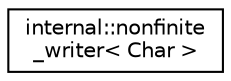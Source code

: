 digraph "Иерархия классов. Графический вид."
{
  edge [fontname="Helvetica",fontsize="10",labelfontname="Helvetica",labelfontsize="10"];
  node [fontname="Helvetica",fontsize="10",shape=record];
  rankdir="LR";
  Node0 [label="internal::nonfinite\l_writer\< Char \>",height=0.2,width=0.4,color="black", fillcolor="white", style="filled",URL="$structinternal_1_1nonfinite__writer.html"];
}
